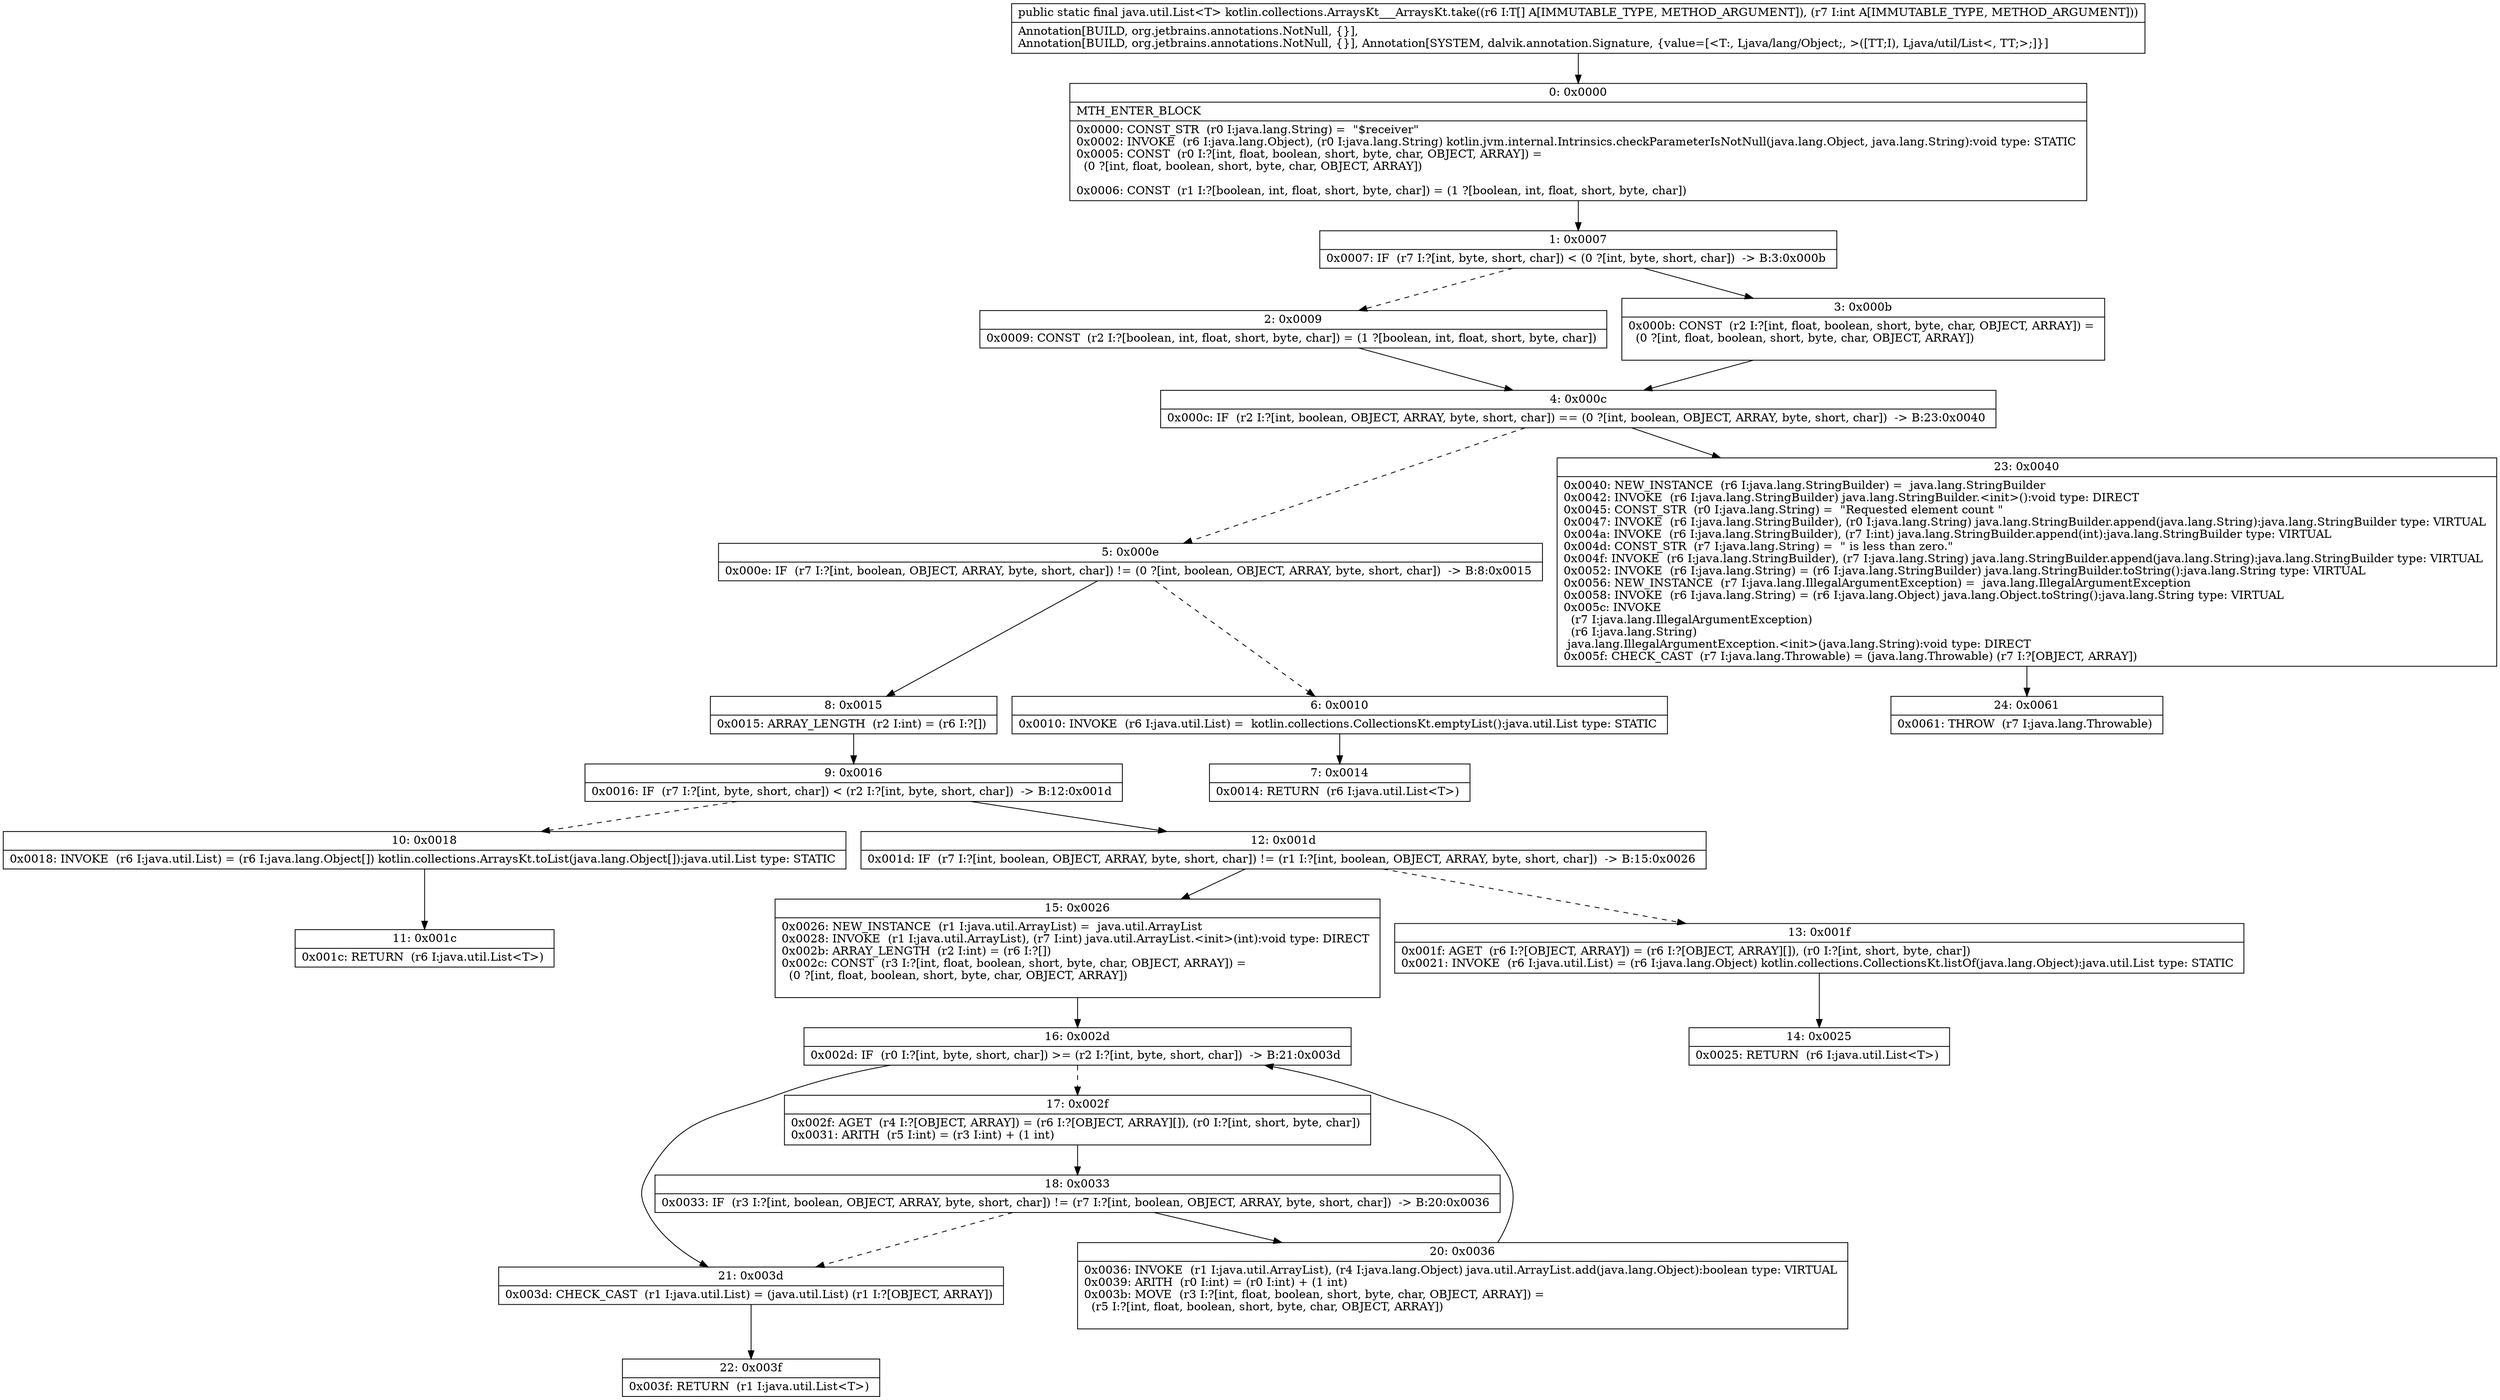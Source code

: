 digraph "CFG forkotlin.collections.ArraysKt___ArraysKt.take([Ljava\/lang\/Object;I)Ljava\/util\/List;" {
Node_0 [shape=record,label="{0\:\ 0x0000|MTH_ENTER_BLOCK\l|0x0000: CONST_STR  (r0 I:java.lang.String) =  \"$receiver\" \l0x0002: INVOKE  (r6 I:java.lang.Object), (r0 I:java.lang.String) kotlin.jvm.internal.Intrinsics.checkParameterIsNotNull(java.lang.Object, java.lang.String):void type: STATIC \l0x0005: CONST  (r0 I:?[int, float, boolean, short, byte, char, OBJECT, ARRAY]) = \l  (0 ?[int, float, boolean, short, byte, char, OBJECT, ARRAY])\l \l0x0006: CONST  (r1 I:?[boolean, int, float, short, byte, char]) = (1 ?[boolean, int, float, short, byte, char]) \l}"];
Node_1 [shape=record,label="{1\:\ 0x0007|0x0007: IF  (r7 I:?[int, byte, short, char]) \< (0 ?[int, byte, short, char])  \-\> B:3:0x000b \l}"];
Node_2 [shape=record,label="{2\:\ 0x0009|0x0009: CONST  (r2 I:?[boolean, int, float, short, byte, char]) = (1 ?[boolean, int, float, short, byte, char]) \l}"];
Node_3 [shape=record,label="{3\:\ 0x000b|0x000b: CONST  (r2 I:?[int, float, boolean, short, byte, char, OBJECT, ARRAY]) = \l  (0 ?[int, float, boolean, short, byte, char, OBJECT, ARRAY])\l \l}"];
Node_4 [shape=record,label="{4\:\ 0x000c|0x000c: IF  (r2 I:?[int, boolean, OBJECT, ARRAY, byte, short, char]) == (0 ?[int, boolean, OBJECT, ARRAY, byte, short, char])  \-\> B:23:0x0040 \l}"];
Node_5 [shape=record,label="{5\:\ 0x000e|0x000e: IF  (r7 I:?[int, boolean, OBJECT, ARRAY, byte, short, char]) != (0 ?[int, boolean, OBJECT, ARRAY, byte, short, char])  \-\> B:8:0x0015 \l}"];
Node_6 [shape=record,label="{6\:\ 0x0010|0x0010: INVOKE  (r6 I:java.util.List) =  kotlin.collections.CollectionsKt.emptyList():java.util.List type: STATIC \l}"];
Node_7 [shape=record,label="{7\:\ 0x0014|0x0014: RETURN  (r6 I:java.util.List\<T\>) \l}"];
Node_8 [shape=record,label="{8\:\ 0x0015|0x0015: ARRAY_LENGTH  (r2 I:int) = (r6 I:?[]) \l}"];
Node_9 [shape=record,label="{9\:\ 0x0016|0x0016: IF  (r7 I:?[int, byte, short, char]) \< (r2 I:?[int, byte, short, char])  \-\> B:12:0x001d \l}"];
Node_10 [shape=record,label="{10\:\ 0x0018|0x0018: INVOKE  (r6 I:java.util.List) = (r6 I:java.lang.Object[]) kotlin.collections.ArraysKt.toList(java.lang.Object[]):java.util.List type: STATIC \l}"];
Node_11 [shape=record,label="{11\:\ 0x001c|0x001c: RETURN  (r6 I:java.util.List\<T\>) \l}"];
Node_12 [shape=record,label="{12\:\ 0x001d|0x001d: IF  (r7 I:?[int, boolean, OBJECT, ARRAY, byte, short, char]) != (r1 I:?[int, boolean, OBJECT, ARRAY, byte, short, char])  \-\> B:15:0x0026 \l}"];
Node_13 [shape=record,label="{13\:\ 0x001f|0x001f: AGET  (r6 I:?[OBJECT, ARRAY]) = (r6 I:?[OBJECT, ARRAY][]), (r0 I:?[int, short, byte, char]) \l0x0021: INVOKE  (r6 I:java.util.List) = (r6 I:java.lang.Object) kotlin.collections.CollectionsKt.listOf(java.lang.Object):java.util.List type: STATIC \l}"];
Node_14 [shape=record,label="{14\:\ 0x0025|0x0025: RETURN  (r6 I:java.util.List\<T\>) \l}"];
Node_15 [shape=record,label="{15\:\ 0x0026|0x0026: NEW_INSTANCE  (r1 I:java.util.ArrayList) =  java.util.ArrayList \l0x0028: INVOKE  (r1 I:java.util.ArrayList), (r7 I:int) java.util.ArrayList.\<init\>(int):void type: DIRECT \l0x002b: ARRAY_LENGTH  (r2 I:int) = (r6 I:?[]) \l0x002c: CONST  (r3 I:?[int, float, boolean, short, byte, char, OBJECT, ARRAY]) = \l  (0 ?[int, float, boolean, short, byte, char, OBJECT, ARRAY])\l \l}"];
Node_16 [shape=record,label="{16\:\ 0x002d|0x002d: IF  (r0 I:?[int, byte, short, char]) \>= (r2 I:?[int, byte, short, char])  \-\> B:21:0x003d \l}"];
Node_17 [shape=record,label="{17\:\ 0x002f|0x002f: AGET  (r4 I:?[OBJECT, ARRAY]) = (r6 I:?[OBJECT, ARRAY][]), (r0 I:?[int, short, byte, char]) \l0x0031: ARITH  (r5 I:int) = (r3 I:int) + (1 int) \l}"];
Node_18 [shape=record,label="{18\:\ 0x0033|0x0033: IF  (r3 I:?[int, boolean, OBJECT, ARRAY, byte, short, char]) != (r7 I:?[int, boolean, OBJECT, ARRAY, byte, short, char])  \-\> B:20:0x0036 \l}"];
Node_20 [shape=record,label="{20\:\ 0x0036|0x0036: INVOKE  (r1 I:java.util.ArrayList), (r4 I:java.lang.Object) java.util.ArrayList.add(java.lang.Object):boolean type: VIRTUAL \l0x0039: ARITH  (r0 I:int) = (r0 I:int) + (1 int) \l0x003b: MOVE  (r3 I:?[int, float, boolean, short, byte, char, OBJECT, ARRAY]) = \l  (r5 I:?[int, float, boolean, short, byte, char, OBJECT, ARRAY])\l \l}"];
Node_21 [shape=record,label="{21\:\ 0x003d|0x003d: CHECK_CAST  (r1 I:java.util.List) = (java.util.List) (r1 I:?[OBJECT, ARRAY]) \l}"];
Node_22 [shape=record,label="{22\:\ 0x003f|0x003f: RETURN  (r1 I:java.util.List\<T\>) \l}"];
Node_23 [shape=record,label="{23\:\ 0x0040|0x0040: NEW_INSTANCE  (r6 I:java.lang.StringBuilder) =  java.lang.StringBuilder \l0x0042: INVOKE  (r6 I:java.lang.StringBuilder) java.lang.StringBuilder.\<init\>():void type: DIRECT \l0x0045: CONST_STR  (r0 I:java.lang.String) =  \"Requested element count \" \l0x0047: INVOKE  (r6 I:java.lang.StringBuilder), (r0 I:java.lang.String) java.lang.StringBuilder.append(java.lang.String):java.lang.StringBuilder type: VIRTUAL \l0x004a: INVOKE  (r6 I:java.lang.StringBuilder), (r7 I:int) java.lang.StringBuilder.append(int):java.lang.StringBuilder type: VIRTUAL \l0x004d: CONST_STR  (r7 I:java.lang.String) =  \" is less than zero.\" \l0x004f: INVOKE  (r6 I:java.lang.StringBuilder), (r7 I:java.lang.String) java.lang.StringBuilder.append(java.lang.String):java.lang.StringBuilder type: VIRTUAL \l0x0052: INVOKE  (r6 I:java.lang.String) = (r6 I:java.lang.StringBuilder) java.lang.StringBuilder.toString():java.lang.String type: VIRTUAL \l0x0056: NEW_INSTANCE  (r7 I:java.lang.IllegalArgumentException) =  java.lang.IllegalArgumentException \l0x0058: INVOKE  (r6 I:java.lang.String) = (r6 I:java.lang.Object) java.lang.Object.toString():java.lang.String type: VIRTUAL \l0x005c: INVOKE  \l  (r7 I:java.lang.IllegalArgumentException)\l  (r6 I:java.lang.String)\l java.lang.IllegalArgumentException.\<init\>(java.lang.String):void type: DIRECT \l0x005f: CHECK_CAST  (r7 I:java.lang.Throwable) = (java.lang.Throwable) (r7 I:?[OBJECT, ARRAY]) \l}"];
Node_24 [shape=record,label="{24\:\ 0x0061|0x0061: THROW  (r7 I:java.lang.Throwable) \l}"];
MethodNode[shape=record,label="{public static final java.util.List\<T\> kotlin.collections.ArraysKt___ArraysKt.take((r6 I:T[] A[IMMUTABLE_TYPE, METHOD_ARGUMENT]), (r7 I:int A[IMMUTABLE_TYPE, METHOD_ARGUMENT]))  | Annotation[BUILD, org.jetbrains.annotations.NotNull, \{\}], \lAnnotation[BUILD, org.jetbrains.annotations.NotNull, \{\}], Annotation[SYSTEM, dalvik.annotation.Signature, \{value=[\<T:, Ljava\/lang\/Object;, \>([TT;I), Ljava\/util\/List\<, TT;\>;]\}]\l}"];
MethodNode -> Node_0;
Node_0 -> Node_1;
Node_1 -> Node_2[style=dashed];
Node_1 -> Node_3;
Node_2 -> Node_4;
Node_3 -> Node_4;
Node_4 -> Node_5[style=dashed];
Node_4 -> Node_23;
Node_5 -> Node_6[style=dashed];
Node_5 -> Node_8;
Node_6 -> Node_7;
Node_8 -> Node_9;
Node_9 -> Node_10[style=dashed];
Node_9 -> Node_12;
Node_10 -> Node_11;
Node_12 -> Node_13[style=dashed];
Node_12 -> Node_15;
Node_13 -> Node_14;
Node_15 -> Node_16;
Node_16 -> Node_17[style=dashed];
Node_16 -> Node_21;
Node_17 -> Node_18;
Node_18 -> Node_20;
Node_18 -> Node_21[style=dashed];
Node_20 -> Node_16;
Node_21 -> Node_22;
Node_23 -> Node_24;
}

